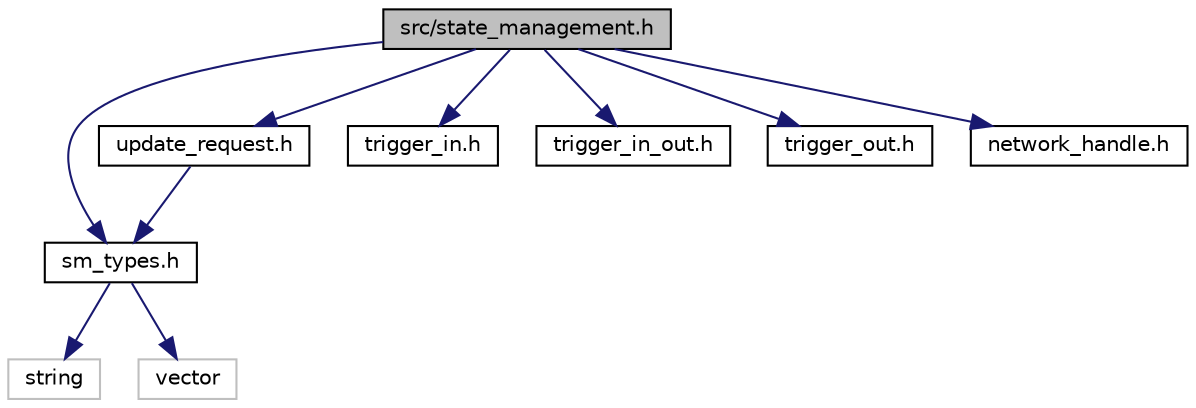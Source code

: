 digraph "src/state_management.h"
{
 // LATEX_PDF_SIZE
  edge [fontname="Helvetica",fontsize="10",labelfontname="Helvetica",labelfontsize="10"];
  node [fontname="Helvetica",fontsize="10",shape=record];
  Node1 [label="src/state_management.h",height=0.2,width=0.4,color="black", fillcolor="grey75", style="filled", fontcolor="black",tooltip="State Management main header file."];
  Node1 -> Node2 [color="midnightblue",fontsize="10",style="solid",fontname="Helvetica"];
  Node2 [label="sm_types.h",height=0.2,width=0.4,color="black", fillcolor="white", style="filled",URL="$sm__types_8h.html",tooltip="State Machine types."];
  Node2 -> Node3 [color="midnightblue",fontsize="10",style="solid",fontname="Helvetica"];
  Node3 [label="string",height=0.2,width=0.4,color="grey75", fillcolor="white", style="filled",tooltip=" "];
  Node2 -> Node4 [color="midnightblue",fontsize="10",style="solid",fontname="Helvetica"];
  Node4 [label="vector",height=0.2,width=0.4,color="grey75", fillcolor="white", style="filled",tooltip=" "];
  Node1 -> Node5 [color="midnightblue",fontsize="10",style="solid",fontname="Helvetica"];
  Node5 [label="update_request.h",height=0.2,width=0.4,color="black", fillcolor="white", style="filled",URL="$update__request_8h.html",tooltip="Update Request SM interface to be used by UCM."];
  Node5 -> Node2 [color="midnightblue",fontsize="10",style="solid",fontname="Helvetica"];
  Node1 -> Node6 [color="midnightblue",fontsize="10",style="solid",fontname="Helvetica"];
  Node6 [label="trigger_in.h",height=0.2,width=0.4,color="black", fillcolor="white", style="filled",URL="$trigger__in_8h.html",tooltip="Trigger in interface."];
  Node1 -> Node7 [color="midnightblue",fontsize="10",style="solid",fontname="Helvetica"];
  Node7 [label="trigger_in_out.h",height=0.2,width=0.4,color="black", fillcolor="white", style="filled",URL="$trigger__in__out_8h.html",tooltip="Trigger in_out interface."];
  Node1 -> Node8 [color="midnightblue",fontsize="10",style="solid",fontname="Helvetica"];
  Node8 [label="trigger_out.h",height=0.2,width=0.4,color="black", fillcolor="white", style="filled",URL="$trigger__out_8h.html",tooltip="Trigger out interface."];
  Node1 -> Node9 [color="midnightblue",fontsize="10",style="solid",fontname="Helvetica"];
  Node9 [label="network_handle.h",height=0.2,width=0.4,color="black", fillcolor="white", style="filled",URL="$network__handle_8h_source.html",tooltip=" "];
}

